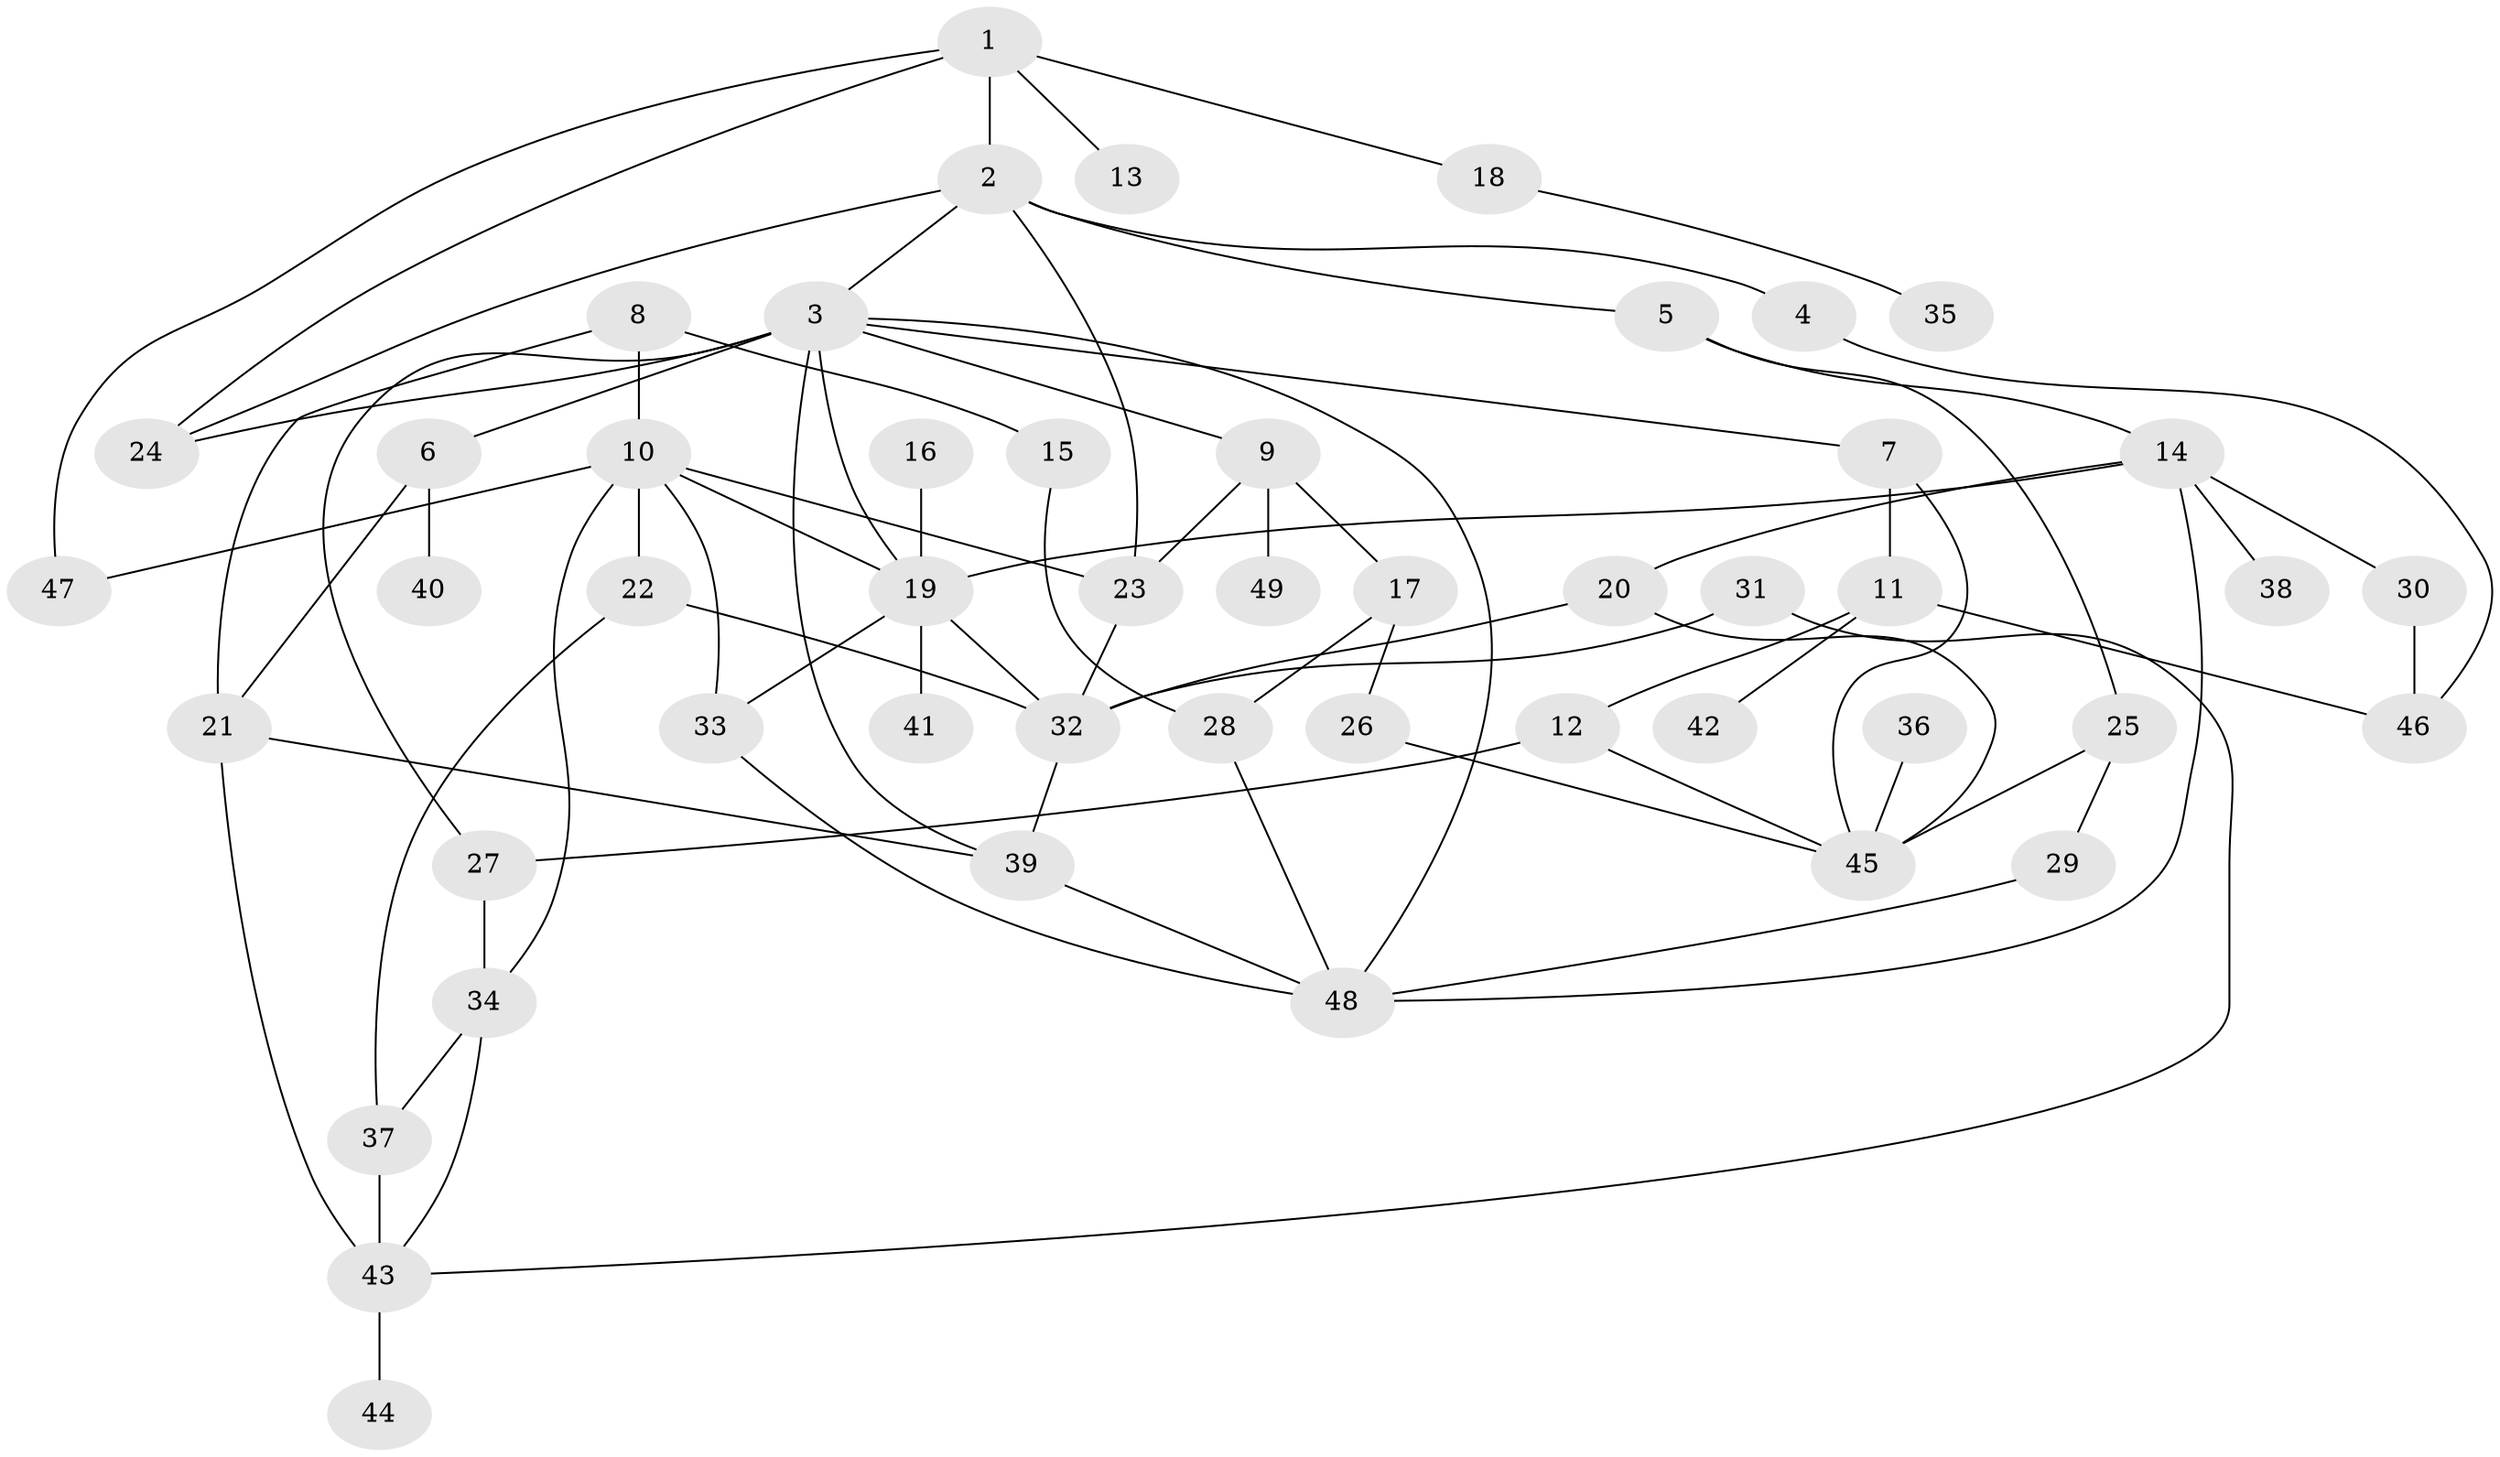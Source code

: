 // original degree distribution, {5: 0.057971014492753624, 6: 0.057971014492753624, 9: 0.014492753623188406, 2: 0.30434782608695654, 3: 0.30434782608695654, 7: 0.028985507246376812, 4: 0.057971014492753624, 1: 0.17391304347826086}
// Generated by graph-tools (version 1.1) at 2025/36/03/04/25 23:36:08]
// undirected, 49 vertices, 79 edges
graph export_dot {
  node [color=gray90,style=filled];
  1;
  2;
  3;
  4;
  5;
  6;
  7;
  8;
  9;
  10;
  11;
  12;
  13;
  14;
  15;
  16;
  17;
  18;
  19;
  20;
  21;
  22;
  23;
  24;
  25;
  26;
  27;
  28;
  29;
  30;
  31;
  32;
  33;
  34;
  35;
  36;
  37;
  38;
  39;
  40;
  41;
  42;
  43;
  44;
  45;
  46;
  47;
  48;
  49;
  1 -- 2 [weight=1.0];
  1 -- 13 [weight=1.0];
  1 -- 18 [weight=1.0];
  1 -- 24 [weight=1.0];
  1 -- 47 [weight=1.0];
  2 -- 3 [weight=1.0];
  2 -- 4 [weight=1.0];
  2 -- 5 [weight=1.0];
  2 -- 23 [weight=1.0];
  2 -- 24 [weight=1.0];
  3 -- 6 [weight=1.0];
  3 -- 7 [weight=1.0];
  3 -- 9 [weight=1.0];
  3 -- 19 [weight=1.0];
  3 -- 24 [weight=1.0];
  3 -- 27 [weight=1.0];
  3 -- 39 [weight=1.0];
  3 -- 48 [weight=1.0];
  4 -- 46 [weight=1.0];
  5 -- 14 [weight=1.0];
  5 -- 25 [weight=1.0];
  6 -- 21 [weight=1.0];
  6 -- 40 [weight=1.0];
  7 -- 11 [weight=1.0];
  7 -- 45 [weight=1.0];
  8 -- 10 [weight=1.0];
  8 -- 15 [weight=1.0];
  8 -- 21 [weight=1.0];
  9 -- 17 [weight=1.0];
  9 -- 23 [weight=1.0];
  9 -- 49 [weight=1.0];
  10 -- 19 [weight=1.0];
  10 -- 22 [weight=1.0];
  10 -- 23 [weight=1.0];
  10 -- 33 [weight=1.0];
  10 -- 34 [weight=1.0];
  10 -- 47 [weight=1.0];
  11 -- 12 [weight=1.0];
  11 -- 42 [weight=1.0];
  11 -- 46 [weight=1.0];
  12 -- 27 [weight=1.0];
  12 -- 45 [weight=1.0];
  14 -- 19 [weight=1.0];
  14 -- 20 [weight=1.0];
  14 -- 30 [weight=1.0];
  14 -- 38 [weight=1.0];
  14 -- 48 [weight=1.0];
  15 -- 28 [weight=1.0];
  16 -- 19 [weight=1.0];
  17 -- 26 [weight=1.0];
  17 -- 28 [weight=1.0];
  18 -- 35 [weight=1.0];
  19 -- 32 [weight=1.0];
  19 -- 33 [weight=1.0];
  19 -- 41 [weight=1.0];
  20 -- 32 [weight=1.0];
  20 -- 45 [weight=1.0];
  21 -- 39 [weight=1.0];
  21 -- 43 [weight=1.0];
  22 -- 32 [weight=1.0];
  22 -- 37 [weight=1.0];
  23 -- 32 [weight=1.0];
  25 -- 29 [weight=1.0];
  25 -- 45 [weight=1.0];
  26 -- 45 [weight=1.0];
  27 -- 34 [weight=1.0];
  28 -- 48 [weight=1.0];
  29 -- 48 [weight=1.0];
  30 -- 46 [weight=1.0];
  31 -- 32 [weight=1.0];
  31 -- 43 [weight=1.0];
  32 -- 39 [weight=1.0];
  33 -- 48 [weight=1.0];
  34 -- 37 [weight=1.0];
  34 -- 43 [weight=1.0];
  36 -- 45 [weight=1.0];
  37 -- 43 [weight=2.0];
  39 -- 48 [weight=1.0];
  43 -- 44 [weight=1.0];
}
